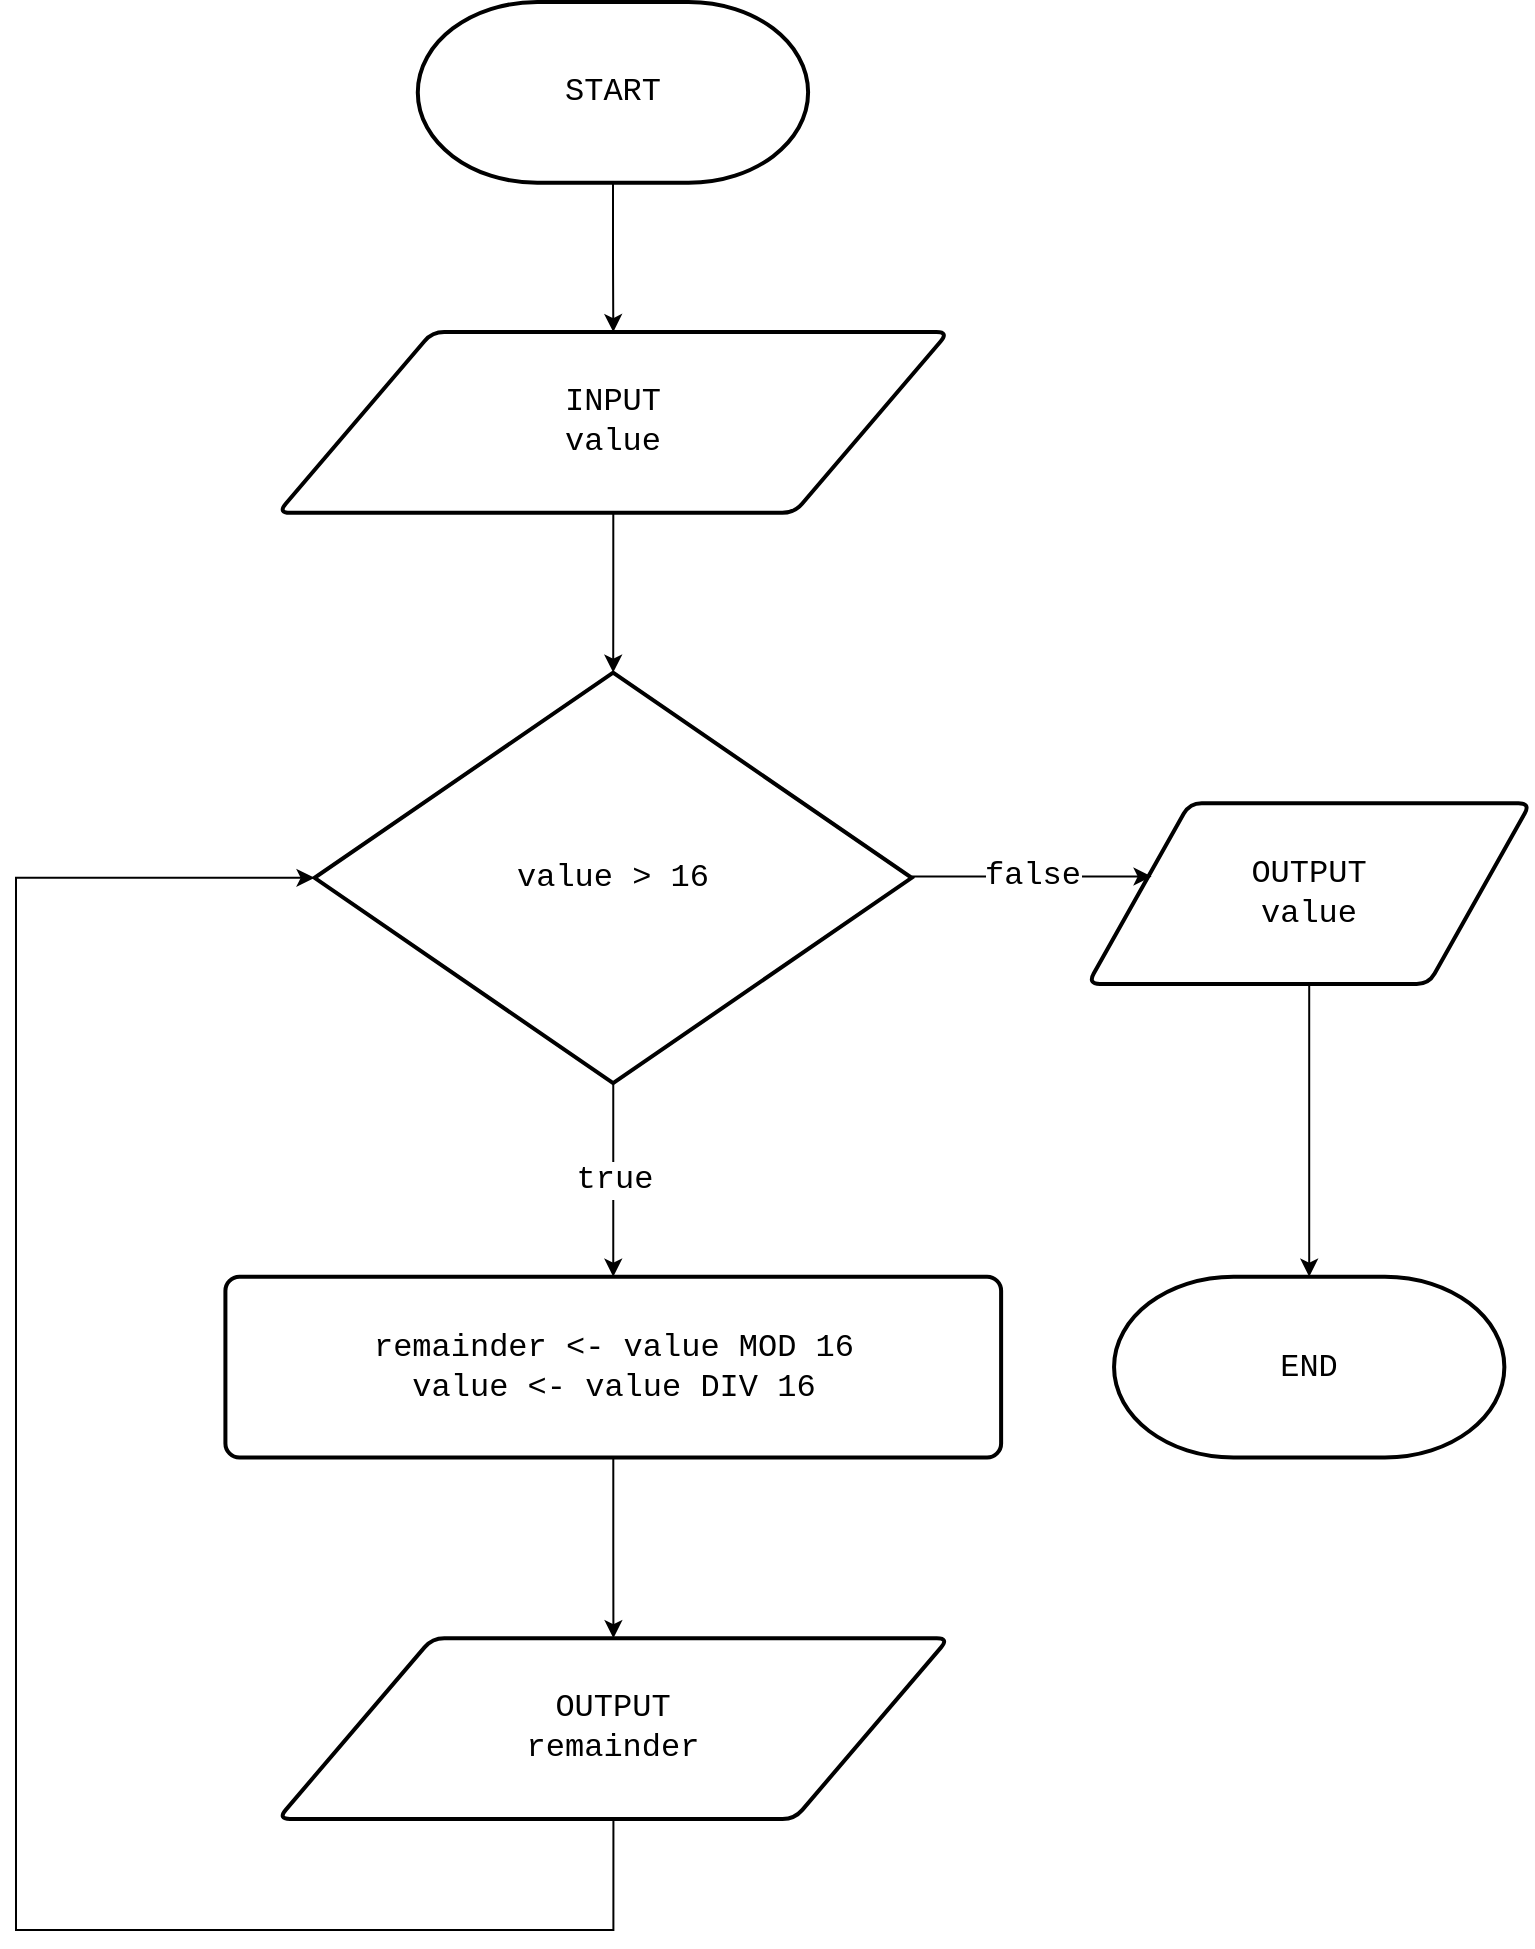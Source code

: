 <mxfile version="12.7.9" type="device"><diagram id="C5RBs43oDa-KdzZeNtuy" name="Page-1"><mxGraphModel dx="2170" dy="1240" grid="1" gridSize="10" guides="1" tooltips="1" connect="1" arrows="1" fold="1" page="1" pageScale="1" pageWidth="827" pageHeight="1169" math="0" shadow="0"><root><mxCell id="WIyWlLk6GJQsqaUBKTNV-0"/><mxCell id="WIyWlLk6GJQsqaUBKTNV-1" parent="WIyWlLk6GJQsqaUBKTNV-0"/><mxCell id="arkKzR3r2S4WZ_-uPbsO-7" value="" style="group" vertex="1" connectable="0" parent="WIyWlLk6GJQsqaUBKTNV-1"><mxGeometry x="35" y="102" width="757.28" height="964" as="geometry"/></mxCell><mxCell id="qObPydz1S5HQOurG-DKr-0" value="&lt;span style=&quot;font-size: 16px;&quot;&gt;&lt;font style=&quot;font-size: 16px;&quot;&gt;START&lt;/font&gt;&lt;/span&gt;" style="strokeWidth=2;html=1;shape=mxgraph.flowchart.terminator;whiteSpace=wrap;fontSize=16;fontStyle=0;fontFamily=Courier New;" parent="arkKzR3r2S4WZ_-uPbsO-7" vertex="1"><mxGeometry x="200.897" width="195.158" height="90.375" as="geometry"/></mxCell><mxCell id="qObPydz1S5HQOurG-DKr-39" value="INPUT&lt;br style=&quot;font-size: 16px&quot;&gt;value" style="shape=parallelogram;html=1;strokeWidth=2;perimeter=parallelogramPerimeter;whiteSpace=wrap;rounded=1;arcSize=12;size=0.23;fontFamily=Courier New;fontSize=16;" parent="arkKzR3r2S4WZ_-uPbsO-7" vertex="1"><mxGeometry x="130.978" y="165.033" width="335.305" height="90.375" as="geometry"/></mxCell><mxCell id="arkKzR3r2S4WZ_-uPbsO-5" value="" style="edgeStyle=orthogonalEdgeStyle;rounded=0;orthogonalLoop=1;jettySize=auto;html=1;" edge="1" parent="arkKzR3r2S4WZ_-uPbsO-7" source="qObPydz1S5HQOurG-DKr-0" target="qObPydz1S5HQOurG-DKr-39"><mxGeometry relative="1" as="geometry"/></mxCell><mxCell id="qObPydz1S5HQOurG-DKr-40" value="OUTPUT&lt;br&gt;value" style="shape=parallelogram;html=1;strokeWidth=2;perimeter=parallelogramPerimeter;whiteSpace=wrap;rounded=1;arcSize=12;size=0.23;fontFamily=Courier New;fontSize=16;" parent="arkKzR3r2S4WZ_-uPbsO-7" vertex="1"><mxGeometry x="535.927" y="400.571" width="221.353" height="90.375" as="geometry"/></mxCell><mxCell id="qObPydz1S5HQOurG-DKr-62" value="false" style="edgeStyle=orthogonalEdgeStyle;rounded=0;orthogonalLoop=1;jettySize=auto;html=1;fontFamily=Courier New;fontSize=16;entryX=0.144;entryY=0.406;entryDx=0;entryDy=0;entryPerimeter=0;" parent="arkKzR3r2S4WZ_-uPbsO-7" source="qObPydz1S5HQOurG-DKr-59" target="qObPydz1S5HQOurG-DKr-40" edge="1"><mxGeometry relative="1" as="geometry"><Array as="points"><mxPoint x="519" y="438"/></Array><mxPoint x="561" y="437" as="targetPoint"/></mxGeometry></mxCell><mxCell id="qObPydz1S5HQOurG-DKr-59" value="&lt;font style=&quot;font-size: 16px&quot;&gt;value &amp;gt; 16&lt;/font&gt;" style="strokeWidth=2;html=1;shape=mxgraph.flowchart.decision;whiteSpace=wrap;fontFamily=Courier New;fontSize=16;" parent="arkKzR3r2S4WZ_-uPbsO-7" vertex="1"><mxGeometry x="149.279" y="335.306" width="298.558" height="205.259" as="geometry"/></mxCell><mxCell id="qObPydz1S5HQOurG-DKr-60" value="" style="edgeStyle=orthogonalEdgeStyle;rounded=0;orthogonalLoop=1;jettySize=auto;html=1;fontFamily=Courier New;fontSize=16;" parent="arkKzR3r2S4WZ_-uPbsO-7" source="qObPydz1S5HQOurG-DKr-39" target="qObPydz1S5HQOurG-DKr-59" edge="1"><mxGeometry relative="1" as="geometry"/></mxCell><mxCell id="qObPydz1S5HQOurG-DKr-63" value="&lt;span style=&quot;font-size: 16px&quot;&gt;&lt;font style=&quot;font-size: 16px&quot;&gt;END&lt;/font&gt;&lt;/span&gt;" style="strokeWidth=2;html=1;shape=mxgraph.flowchart.terminator;whiteSpace=wrap;fontSize=16;fontStyle=0;fontFamily=Courier New;" parent="arkKzR3r2S4WZ_-uPbsO-7" vertex="1"><mxGeometry x="549.027" y="637.362" width="195.158" height="90.375" as="geometry"/></mxCell><mxCell id="qObPydz1S5HQOurG-DKr-64" value="" style="edgeStyle=orthogonalEdgeStyle;rounded=0;orthogonalLoop=1;jettySize=auto;html=1;fontFamily=Courier New;fontSize=16;" parent="arkKzR3r2S4WZ_-uPbsO-7" source="qObPydz1S5HQOurG-DKr-40" target="qObPydz1S5HQOurG-DKr-63" edge="1"><mxGeometry relative="1" as="geometry"/></mxCell><mxCell id="arkKzR3r2S4WZ_-uPbsO-0" value="remainder &amp;lt;- value MOD 16&lt;br&gt;value &amp;lt;- value DIV 16" style="rounded=1;whiteSpace=wrap;html=1;absoluteArcSize=1;arcSize=14;strokeWidth=2;fontFamily=Courier New;fontSize=16;" vertex="1" parent="arkKzR3r2S4WZ_-uPbsO-7"><mxGeometry x="104.704" y="637.366" width="387.853" height="90.375" as="geometry"/></mxCell><mxCell id="qObPydz1S5HQOurG-DKr-61" value="true" style="edgeStyle=orthogonalEdgeStyle;rounded=0;orthogonalLoop=1;jettySize=auto;html=1;fontFamily=Courier New;fontSize=16;entryX=0.5;entryY=0;entryDx=0;entryDy=0;" parent="arkKzR3r2S4WZ_-uPbsO-7" source="qObPydz1S5HQOurG-DKr-59" target="arkKzR3r2S4WZ_-uPbsO-0" edge="1"><mxGeometry relative="1" as="geometry"><Array as="points"/></mxGeometry></mxCell><mxCell id="arkKzR3r2S4WZ_-uPbsO-4" value="OUTPUT&lt;br&gt;remainder" style="shape=parallelogram;html=1;strokeWidth=2;perimeter=parallelogramPerimeter;whiteSpace=wrap;rounded=1;arcSize=12;size=0.23;fontFamily=Courier New;fontSize=16;" vertex="1" parent="arkKzR3r2S4WZ_-uPbsO-7"><mxGeometry x="130.978" y="818.116" width="335.462" height="90.375" as="geometry"/></mxCell><mxCell id="qObPydz1S5HQOurG-DKr-38" style="edgeStyle=orthogonalEdgeStyle;rounded=0;orthogonalLoop=1;jettySize=auto;html=1;fontFamily=Courier New;fontSize=16;entryX=0;entryY=0.5;entryDx=0;entryDy=0;exitX=0.5;exitY=1;exitDx=0;exitDy=0;entryPerimeter=0;" parent="arkKzR3r2S4WZ_-uPbsO-7" source="arkKzR3r2S4WZ_-uPbsO-4" target="qObPydz1S5HQOurG-DKr-59" edge="1"><mxGeometry relative="1" as="geometry"><mxPoint x="208.355" y="366.421" as="targetPoint"/><Array as="points"><mxPoint x="298.631" y="964.0"/><mxPoint y="964.0"/><mxPoint y="437.467"/></Array><mxPoint x="296.011" y="911.609" as="sourcePoint"/></mxGeometry></mxCell><mxCell id="arkKzR3r2S4WZ_-uPbsO-3" style="edgeStyle=orthogonalEdgeStyle;rounded=0;orthogonalLoop=1;jettySize=auto;html=1;entryX=0.5;entryY=0;entryDx=0;entryDy=0;" edge="1" parent="arkKzR3r2S4WZ_-uPbsO-7" source="arkKzR3r2S4WZ_-uPbsO-0" target="arkKzR3r2S4WZ_-uPbsO-4"><mxGeometry relative="1" as="geometry"><mxPoint x="298.631" y="812.065" as="targetPoint"/></mxGeometry></mxCell></root></mxGraphModel></diagram></mxfile>